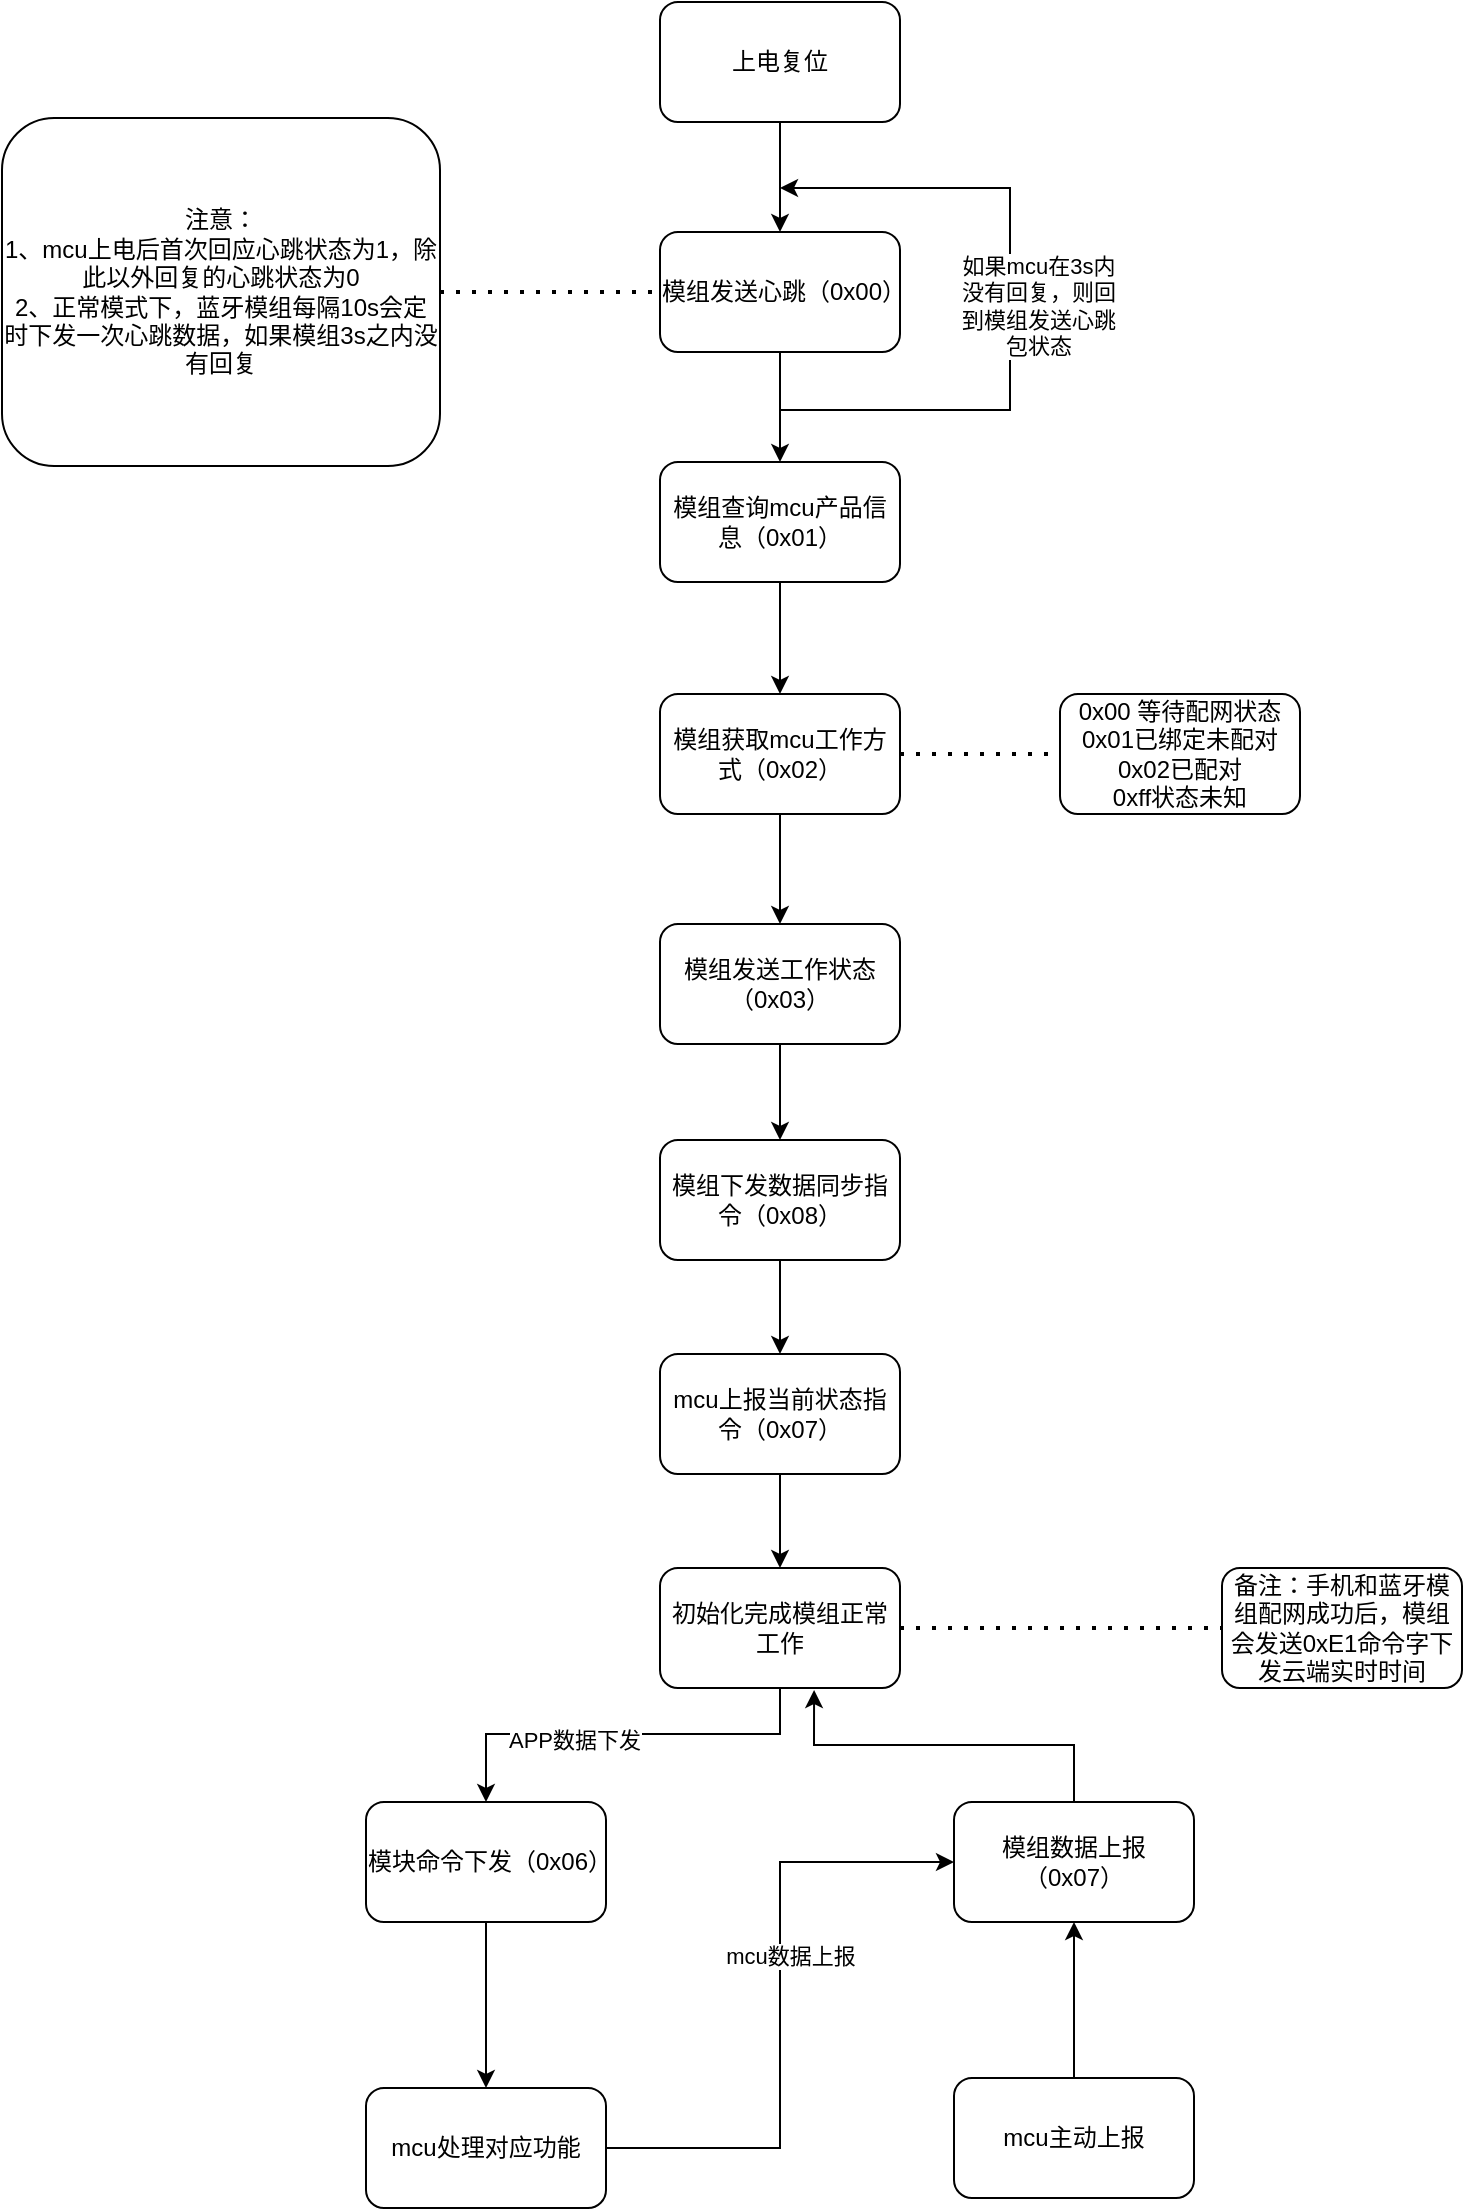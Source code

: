 <mxfile version="15.9.6" type="github">
  <diagram id="Vku-3kGXmXRSDvJjMeRn" name="Page-1">
    <mxGraphModel dx="1673" dy="896" grid="0" gridSize="10" guides="1" tooltips="1" connect="1" arrows="1" fold="1" page="1" pageScale="1" pageWidth="827" pageHeight="1169" math="0" shadow="0">
      <root>
        <mxCell id="0" />
        <mxCell id="1" parent="0" />
        <mxCell id="aDUUyhJWt16bwELiF9zS-15" value="" style="edgeStyle=orthogonalEdgeStyle;rounded=0;orthogonalLoop=1;jettySize=auto;html=1;" parent="1" source="aDUUyhJWt16bwELiF9zS-2" target="aDUUyhJWt16bwELiF9zS-3" edge="1">
          <mxGeometry relative="1" as="geometry" />
        </mxCell>
        <mxCell id="aDUUyhJWt16bwELiF9zS-14" value="" style="edgeStyle=orthogonalEdgeStyle;rounded=0;orthogonalLoop=1;jettySize=auto;html=1;" parent="1" source="aDUUyhJWt16bwELiF9zS-1" target="aDUUyhJWt16bwELiF9zS-2" edge="1">
          <mxGeometry relative="1" as="geometry" />
        </mxCell>
        <mxCell id="aDUUyhJWt16bwELiF9zS-1" value="上电复位" style="rounded=1;whiteSpace=wrap;html=1;" parent="1" vertex="1">
          <mxGeometry x="350" y="9" width="120" height="60" as="geometry" />
        </mxCell>
        <mxCell id="aDUUyhJWt16bwELiF9zS-2" value="模组发送心跳（0x00）" style="rounded=1;whiteSpace=wrap;html=1;" parent="1" vertex="1">
          <mxGeometry x="350" y="124" width="120" height="60" as="geometry" />
        </mxCell>
        <mxCell id="aDUUyhJWt16bwELiF9zS-16" value="" style="edgeStyle=orthogonalEdgeStyle;rounded=0;orthogonalLoop=1;jettySize=auto;html=1;" parent="1" source="aDUUyhJWt16bwELiF9zS-3" target="aDUUyhJWt16bwELiF9zS-4" edge="1">
          <mxGeometry relative="1" as="geometry" />
        </mxCell>
        <mxCell id="aDUUyhJWt16bwELiF9zS-3" value="模组查询mcu产品信息（0x01）" style="rounded=1;whiteSpace=wrap;html=1;" parent="1" vertex="1">
          <mxGeometry x="350" y="239" width="120" height="60" as="geometry" />
        </mxCell>
        <mxCell id="aDUUyhJWt16bwELiF9zS-17" value="" style="edgeStyle=orthogonalEdgeStyle;rounded=0;orthogonalLoop=1;jettySize=auto;html=1;" parent="1" source="aDUUyhJWt16bwELiF9zS-4" target="aDUUyhJWt16bwELiF9zS-5" edge="1">
          <mxGeometry relative="1" as="geometry" />
        </mxCell>
        <mxCell id="aDUUyhJWt16bwELiF9zS-4" value="模组获取mcu工作方式（0x02）" style="rounded=1;whiteSpace=wrap;html=1;" parent="1" vertex="1">
          <mxGeometry x="350" y="355" width="120" height="60" as="geometry" />
        </mxCell>
        <mxCell id="aDUUyhJWt16bwELiF9zS-18" value="" style="edgeStyle=orthogonalEdgeStyle;rounded=0;orthogonalLoop=1;jettySize=auto;html=1;" parent="1" source="aDUUyhJWt16bwELiF9zS-5" target="aDUUyhJWt16bwELiF9zS-6" edge="1">
          <mxGeometry relative="1" as="geometry" />
        </mxCell>
        <mxCell id="aDUUyhJWt16bwELiF9zS-5" value="模组发送工作状态（0x03）" style="rounded=1;whiteSpace=wrap;html=1;" parent="1" vertex="1">
          <mxGeometry x="350" y="470" width="120" height="60" as="geometry" />
        </mxCell>
        <mxCell id="aDUUyhJWt16bwELiF9zS-19" value="" style="edgeStyle=orthogonalEdgeStyle;rounded=0;orthogonalLoop=1;jettySize=auto;html=1;" parent="1" source="aDUUyhJWt16bwELiF9zS-6" target="aDUUyhJWt16bwELiF9zS-7" edge="1">
          <mxGeometry relative="1" as="geometry" />
        </mxCell>
        <mxCell id="aDUUyhJWt16bwELiF9zS-6" value="模组下发数据同步指令（0x08）" style="rounded=1;whiteSpace=wrap;html=1;" parent="1" vertex="1">
          <mxGeometry x="350" y="578" width="120" height="60" as="geometry" />
        </mxCell>
        <mxCell id="aDUUyhJWt16bwELiF9zS-20" value="" style="edgeStyle=orthogonalEdgeStyle;rounded=0;orthogonalLoop=1;jettySize=auto;html=1;" parent="1" source="aDUUyhJWt16bwELiF9zS-7" target="aDUUyhJWt16bwELiF9zS-8" edge="1">
          <mxGeometry relative="1" as="geometry" />
        </mxCell>
        <mxCell id="aDUUyhJWt16bwELiF9zS-7" value="mcu上报当前状态指令（0x07）" style="rounded=1;whiteSpace=wrap;html=1;" parent="1" vertex="1">
          <mxGeometry x="350" y="685" width="120" height="60" as="geometry" />
        </mxCell>
        <mxCell id="aDUUyhJWt16bwELiF9zS-23" style="edgeStyle=orthogonalEdgeStyle;rounded=0;orthogonalLoop=1;jettySize=auto;html=1;entryX=0.5;entryY=0;entryDx=0;entryDy=0;" parent="1" source="aDUUyhJWt16bwELiF9zS-8" target="aDUUyhJWt16bwELiF9zS-9" edge="1">
          <mxGeometry relative="1" as="geometry">
            <Array as="points">
              <mxPoint x="410" y="875" />
              <mxPoint x="263" y="875" />
            </Array>
          </mxGeometry>
        </mxCell>
        <mxCell id="aDUUyhJWt16bwELiF9zS-28" value="APP数据下发" style="edgeLabel;html=1;align=center;verticalAlign=middle;resizable=0;points=[];" parent="aDUUyhJWt16bwELiF9zS-23" vertex="1" connectable="0">
          <mxGeometry x="0.241" y="3" relative="1" as="geometry">
            <mxPoint as="offset" />
          </mxGeometry>
        </mxCell>
        <mxCell id="aDUUyhJWt16bwELiF9zS-8" value="初始化完成模组正常工作" style="rounded=1;whiteSpace=wrap;html=1;" parent="1" vertex="1">
          <mxGeometry x="350" y="792" width="120" height="60" as="geometry" />
        </mxCell>
        <mxCell id="aDUUyhJWt16bwELiF9zS-24" style="edgeStyle=orthogonalEdgeStyle;rounded=0;orthogonalLoop=1;jettySize=auto;html=1;exitX=0.5;exitY=1;exitDx=0;exitDy=0;" parent="1" source="aDUUyhJWt16bwELiF9zS-9" target="aDUUyhJWt16bwELiF9zS-10" edge="1">
          <mxGeometry relative="1" as="geometry">
            <Array as="points">
              <mxPoint x="263" y="1010" />
              <mxPoint x="263" y="1010" />
            </Array>
          </mxGeometry>
        </mxCell>
        <mxCell id="aDUUyhJWt16bwELiF9zS-9" value="模块命令下发（0x06）" style="rounded=1;whiteSpace=wrap;html=1;" parent="1" vertex="1">
          <mxGeometry x="203" y="909" width="120" height="60" as="geometry" />
        </mxCell>
        <mxCell id="aDUUyhJWt16bwELiF9zS-25" style="edgeStyle=orthogonalEdgeStyle;rounded=0;orthogonalLoop=1;jettySize=auto;html=1;exitX=1;exitY=0.5;exitDx=0;exitDy=0;entryX=0;entryY=0.5;entryDx=0;entryDy=0;" parent="1" source="aDUUyhJWt16bwELiF9zS-10" target="aDUUyhJWt16bwELiF9zS-11" edge="1">
          <mxGeometry relative="1" as="geometry" />
        </mxCell>
        <mxCell id="aDUUyhJWt16bwELiF9zS-29" value="mcu数据上报" style="edgeLabel;html=1;align=center;verticalAlign=middle;resizable=0;points=[];" parent="aDUUyhJWt16bwELiF9zS-25" vertex="1" connectable="0">
          <mxGeometry x="0.155" y="-5" relative="1" as="geometry">
            <mxPoint as="offset" />
          </mxGeometry>
        </mxCell>
        <mxCell id="aDUUyhJWt16bwELiF9zS-10" value="mcu处理对应功能" style="rounded=1;whiteSpace=wrap;html=1;" parent="1" vertex="1">
          <mxGeometry x="203" y="1052" width="120" height="60" as="geometry" />
        </mxCell>
        <mxCell id="CRbbxPsEB6x4Q-T0iu2n-2" style="edgeStyle=orthogonalEdgeStyle;rounded=0;orthogonalLoop=1;jettySize=auto;html=1;exitX=0.5;exitY=0;exitDx=0;exitDy=0;entryX=0.642;entryY=1.017;entryDx=0;entryDy=0;entryPerimeter=0;" edge="1" parent="1" source="aDUUyhJWt16bwELiF9zS-11" target="aDUUyhJWt16bwELiF9zS-8">
          <mxGeometry relative="1" as="geometry" />
        </mxCell>
        <mxCell id="aDUUyhJWt16bwELiF9zS-11" value="模组数据上报&lt;br&gt;（0x07）" style="rounded=1;whiteSpace=wrap;html=1;" parent="1" vertex="1">
          <mxGeometry x="497" y="909" width="120" height="60" as="geometry" />
        </mxCell>
        <mxCell id="aDUUyhJWt16bwELiF9zS-26" style="edgeStyle=orthogonalEdgeStyle;rounded=0;orthogonalLoop=1;jettySize=auto;html=1;entryX=0.5;entryY=1;entryDx=0;entryDy=0;" parent="1" source="aDUUyhJWt16bwELiF9zS-12" target="aDUUyhJWt16bwELiF9zS-11" edge="1">
          <mxGeometry relative="1" as="geometry" />
        </mxCell>
        <mxCell id="aDUUyhJWt16bwELiF9zS-12" value="mcu主动上报" style="rounded=1;whiteSpace=wrap;html=1;" parent="1" vertex="1">
          <mxGeometry x="497" y="1047" width="120" height="60" as="geometry" />
        </mxCell>
        <mxCell id="aDUUyhJWt16bwELiF9zS-30" value="注意：&lt;br&gt;1、mcu上电后首次回应心跳状态为1，除此以外回复的心跳状态为0&lt;br&gt;2、正常模式下，蓝牙模组每隔10s会定时下发一次心跳数据，如果模组3s之内没有回复" style="whiteSpace=wrap;html=1;rounded=1;" parent="1" vertex="1">
          <mxGeometry x="21" y="67" width="219" height="174" as="geometry" />
        </mxCell>
        <mxCell id="aDUUyhJWt16bwELiF9zS-32" value="" style="endArrow=none;dashed=1;html=1;dashPattern=1 3;strokeWidth=2;rounded=0;exitX=1;exitY=0.5;exitDx=0;exitDy=0;" parent="1" source="aDUUyhJWt16bwELiF9zS-30" edge="1">
          <mxGeometry width="50" height="50" relative="1" as="geometry">
            <mxPoint x="362" y="160" as="sourcePoint" />
            <mxPoint x="347" y="154" as="targetPoint" />
          </mxGeometry>
        </mxCell>
        <mxCell id="aDUUyhJWt16bwELiF9zS-36" value="" style="endArrow=classic;html=1;rounded=0;edgeStyle=orthogonalEdgeStyle;" parent="1" edge="1">
          <mxGeometry width="50" height="50" relative="1" as="geometry">
            <mxPoint x="410" y="213" as="sourcePoint" />
            <mxPoint x="410" y="102" as="targetPoint" />
            <Array as="points">
              <mxPoint x="525" y="213" />
              <mxPoint x="525" y="102" />
            </Array>
          </mxGeometry>
        </mxCell>
        <mxCell id="aDUUyhJWt16bwELiF9zS-37" value="如果mcu在3s内&lt;br&gt;没有回复，则回&lt;br&gt;到模组发送心跳&lt;br&gt;包状态" style="edgeLabel;html=1;align=center;verticalAlign=middle;resizable=0;points=[];" parent="aDUUyhJWt16bwELiF9zS-36" vertex="1" connectable="0">
          <mxGeometry x="0.132" y="1" relative="1" as="geometry">
            <mxPoint x="15" y="26" as="offset" />
          </mxGeometry>
        </mxCell>
        <mxCell id="aDUUyhJWt16bwELiF9zS-39" value="0x00 等待配网状态&lt;br&gt;0x01已绑定未配对&lt;br&gt;0x02已配对&lt;br&gt;0xff状态未知" style="whiteSpace=wrap;html=1;rounded=1;" parent="1" vertex="1">
          <mxGeometry x="550" y="355" width="120" height="60" as="geometry" />
        </mxCell>
        <mxCell id="aDUUyhJWt16bwELiF9zS-42" value="" style="endArrow=none;dashed=1;html=1;dashPattern=1 3;strokeWidth=2;rounded=0;exitX=1;exitY=0.5;exitDx=0;exitDy=0;" parent="1" source="aDUUyhJWt16bwELiF9zS-4" target="aDUUyhJWt16bwELiF9zS-39" edge="1">
          <mxGeometry width="50" height="50" relative="1" as="geometry">
            <mxPoint x="554" y="516" as="sourcePoint" />
            <mxPoint x="604" y="466" as="targetPoint" />
          </mxGeometry>
        </mxCell>
        <mxCell id="CRbbxPsEB6x4Q-T0iu2n-3" value="备注：手机和蓝牙模组配网成功后，模组会发送0xE1命令字下发云端实时时间" style="rounded=1;whiteSpace=wrap;html=1;" vertex="1" parent="1">
          <mxGeometry x="631" y="792" width="120" height="60" as="geometry" />
        </mxCell>
        <mxCell id="CRbbxPsEB6x4Q-T0iu2n-4" value="" style="endArrow=none;dashed=1;html=1;dashPattern=1 3;strokeWidth=2;rounded=0;exitX=1;exitY=0.5;exitDx=0;exitDy=0;entryX=0;entryY=0.5;entryDx=0;entryDy=0;" edge="1" parent="1" source="aDUUyhJWt16bwELiF9zS-8" target="CRbbxPsEB6x4Q-T0iu2n-3">
          <mxGeometry width="50" height="50" relative="1" as="geometry">
            <mxPoint x="514" y="792" as="sourcePoint" />
            <mxPoint x="564" y="742" as="targetPoint" />
          </mxGeometry>
        </mxCell>
      </root>
    </mxGraphModel>
  </diagram>
</mxfile>
